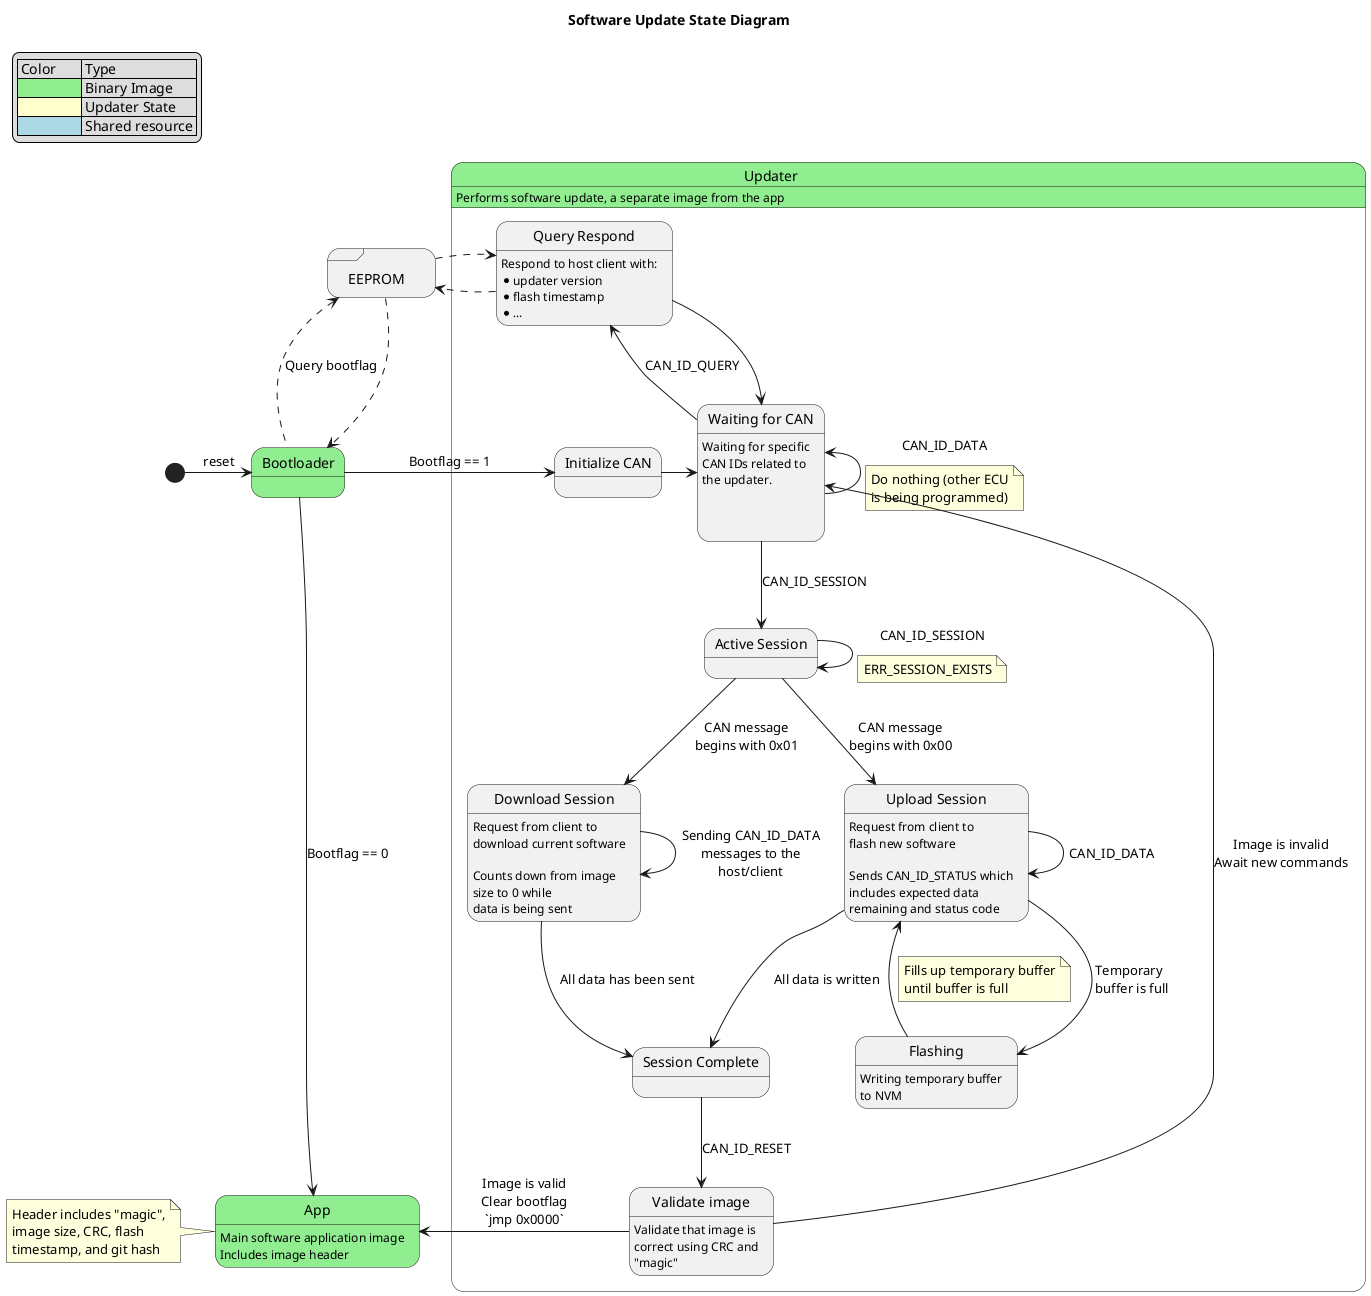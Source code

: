 @startuml
title Software Update State Diagram

/'
' Legend
' One color indicates state
' One color indicates resource
'/

legend top left 
| Color       | Type            |
|<#LightGreen>| Binary Image    |
|<#ffffcc>  | Updater State   |
|<#LightBlue> | Shared resource |
endlegend

state App #lightgreen
state Bootloader #lightgreen

[*] -> Bootloader: reset
Bootloader --> App: Bootflag == 0

state Updater #lightgreen {
  state "Initialize CAN" as CanInit
  state "Waiting for CAN" as CanWait
  state "Query Respond" as CanQuery
  state "Active Session" as Session 
  state "Download Session" as DLSession
  state "Upload Session" as ULSession 
  state Flashing: Writing temporary buffer\nto NVM
  state "Session Complete" as SessionDone
  state "Validate image" as Validate

  CanInit -r> CanWait
  CanWait -u-> CanQuery: CAN_ID_QUERY
  CanQuery -d-> CanWait

  CanWait -u-> CanWait: CAN_ID_DATA
  note on link: Do nothing (other ECU\nis being programmed)

  Session -> Session: CAN_ID_SESSION
  note on link: ERR_SESSION_EXISTS
  Session --> DLSession: CAN message\nbegins with 0x01
  Session --> ULSession: CAN message\nbegins with 0x00

  CanWait --> Session: CAN_ID_SESSION
  ULSession -> ULSession: CAN_ID_DATA
  ULSession --> Flashing: Temporary \n buffer is full
  Flashing --> ULSession
  note on link: Fills up temporary buffer\nuntil buffer is full

  DLSession --> DLSession: Sending CAN_ID_DATA\nmessages to the\nhost/client

  DLSession --> SessionDone: All data has been sent
  ULSession --> SessionDone: All data is written

  SessionDone --> Validate: CAN_ID_RESET
  Validate --> CanWait: Image is invalid\nAwait new commands

  CanWait: Waiting for specific\nCAN IDs related to\nthe updater.\n\n\n
  CanQuery: Respond to host client with:\n* updater version\n* flash timestamp\n* ...
  DLSession: Request from client to\ndownload current software\n\nCounts down from image\nsize to 0 while\ndata is being sent
  ULSession: Request from client to\nflash new software\n\nSends CAN_ID_STATUS which\nincludes expected data\nremaining and status code
  Validate: Validate that image is\ncorrect using CRC and\n"magic"
}

Bootloader ----> CanInit: Bootflag == 1

Validate -> App: Image is valid\nClear bootflag\n`jmp 0x0000`

state EEPROM <<sdlreceive>> #lightblue

Bootloader -up[dashed]-> EEPROM: Query bootflag
EEPROM -down[dashed]-> Bootloader

CanQuery -[dashed]> EEPROM
EEPROM -[dashed]> CanQuery

EEPROM: Shared memory for\nbootflags and version

Updater: Performs software update, a separate image from the app
App: Main software application image
App: Includes image header

note left of App: Header includes "magic",\nimage size, CRC, flash\ntimestamp, and git hash
@enduml
